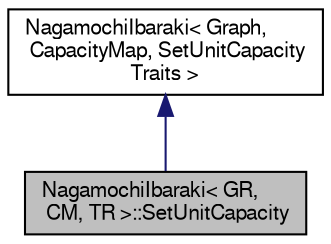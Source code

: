 digraph "NagamochiIbaraki&lt; GR, CM, TR &gt;::SetUnitCapacity"
{
 // LATEX_PDF_SIZE
  edge [fontname="FreeSans",fontsize="10",labelfontname="FreeSans",labelfontsize="10"];
  node [fontname="FreeSans",fontsize="10",shape=record];
  Node0 [label="NagamochiIbaraki\< GR,\l CM, TR \>::SetUnitCapacity",height=0.2,width=0.4,color="black", fillcolor="grey75", style="filled", fontcolor="black",tooltip="Named parameter for setting the capacity map to a constMap<Edge, int, 1>() instance"];
  Node1 -> Node0 [dir="back",color="midnightblue",fontsize="10",style="solid",fontname="FreeSans"];
  Node1 [label="NagamochiIbaraki\< Graph,\l CapacityMap, SetUnitCapacity\lTraits \>",height=0.2,width=0.4,color="black", fillcolor="white", style="filled",URL="$a03581.html",tooltip=" "];
}
